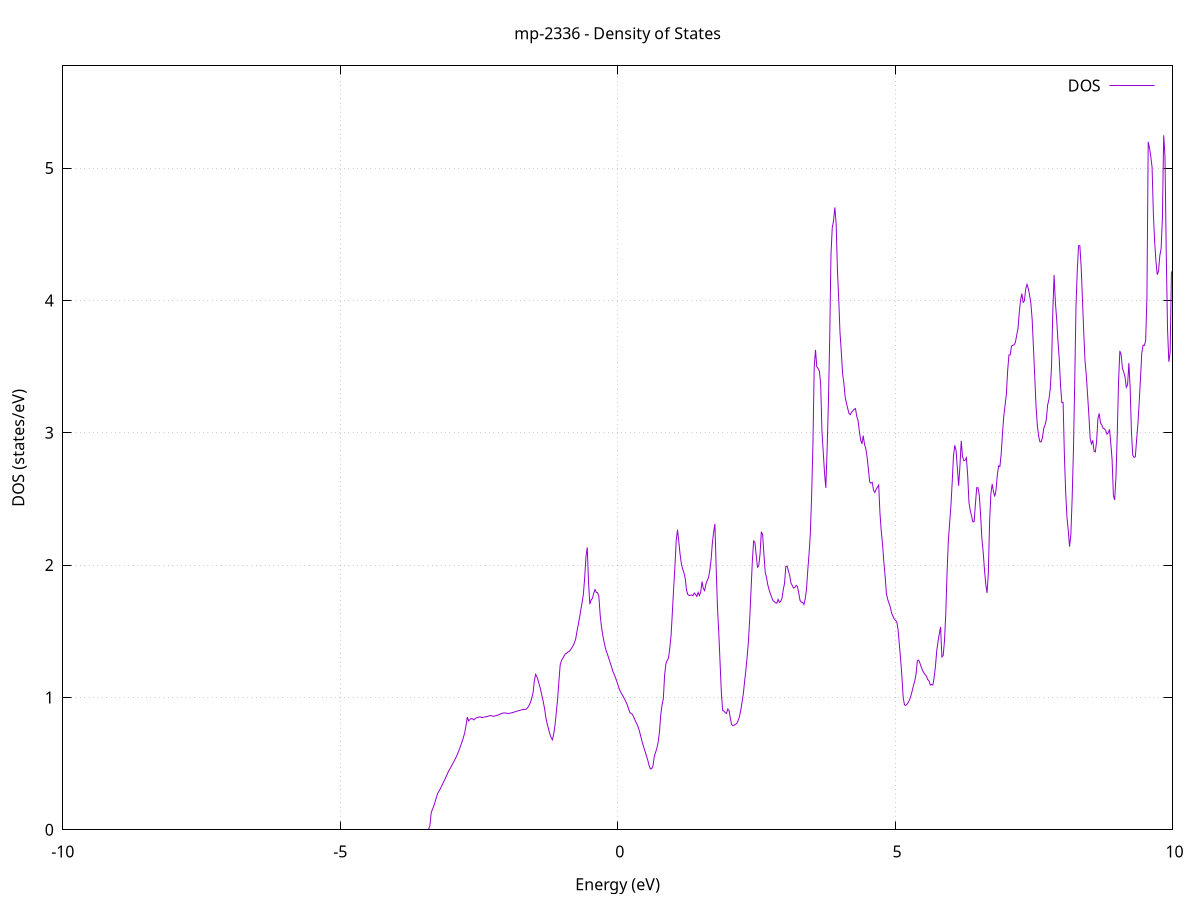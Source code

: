 set title 'mp-2336 - Density of States'
set xlabel 'Energy (eV)'
set ylabel 'DOS (states/eV)'
set grid
set xrange [-10:10]
set yrange [0:5.772]
set xzeroaxis lt -1
set terminal png size 800,600
set output 'mp-2336_dos_gnuplot.png'
plot '-' using 1:2 with lines title 'DOS'
-32.296400 0.000000
-32.273200 0.000000
-32.250000 0.000000
-32.226700 0.000000
-32.203500 0.000000
-32.180200 0.000000
-32.157000 0.000000
-32.133800 0.000000
-32.110500 0.000000
-32.087300 0.000000
-32.064000 0.000000
-32.040800 0.000000
-32.017500 0.000000
-31.994300 0.000000
-31.971100 0.000000
-31.947800 0.000000
-31.924600 0.000000
-31.901300 0.000000
-31.878100 0.000000
-31.854800 0.000000
-31.831600 0.000000
-31.808400 0.000000
-31.785100 0.000000
-31.761900 0.000000
-31.738600 0.000000
-31.715400 0.000000
-31.692200 0.000000
-31.668900 0.000000
-31.645700 0.000000
-31.622400 0.000000
-31.599200 0.000000
-31.575900 0.000000
-31.552700 0.000000
-31.529500 0.000000
-31.506200 0.000000
-31.483000 0.000000
-31.459700 0.000000
-31.436500 0.000000
-31.413200 0.000000
-31.390000 0.000000
-31.366800 0.000000
-31.343500 0.000000
-31.320300 0.000000
-31.297000 0.000000
-31.273800 0.000000
-31.250600 0.000000
-31.227300 0.000000
-31.204100 0.000000
-31.180800 0.000000
-31.157600 0.000000
-31.134300 0.000000
-31.111100 0.000000
-31.087900 0.000000
-31.064600 0.000000
-31.041400 0.000000
-31.018100 0.000000
-30.994900 0.000000
-30.971700 0.000000
-30.948400 0.000000
-30.925200 0.000000
-30.901900 0.000000
-30.878700 0.000000
-30.855400 0.000000
-30.832200 0.000000
-30.809000 0.000000
-30.785700 0.000000
-30.762500 0.000000
-30.739200 0.000000
-30.716000 0.000000
-30.692700 0.000000
-30.669500 0.000000
-30.646300 0.000000
-30.623000 0.000000
-30.599800 0.000000
-30.576500 0.000000
-30.553300 0.000000
-30.530100 0.000000
-30.506800 0.000000
-30.483600 0.000000
-30.460300 0.000000
-30.437100 0.000000
-30.413800 0.000000
-30.390600 0.000000
-30.367400 0.000000
-30.344100 0.000000
-30.320900 0.000000
-30.297600 0.000000
-30.274400 0.000000
-30.251200 0.000000
-30.227900 0.000000
-30.204700 0.000000
-30.181400 93.699000
-30.158200 0.000000
-30.134900 0.000000
-30.111700 0.000000
-30.088500 0.000000
-30.065200 0.000000
-30.042000 0.000000
-30.018700 0.000000
-29.995500 0.000000
-29.972200 0.000000
-29.949000 0.000000
-29.925800 0.000000
-29.902500 0.000000
-29.879300 0.000000
-29.856000 0.000000
-29.832800 0.000000
-29.809600 0.000000
-29.786300 0.000000
-29.763100 0.000000
-29.739800 0.000000
-29.716600 0.000000
-29.693300 0.000000
-29.670100 0.000000
-29.646900 0.000000
-29.623600 0.000000
-29.600400 0.000000
-29.577100 0.000000
-29.553900 0.000000
-29.530600 0.000000
-29.507400 0.000000
-29.484200 0.000000
-29.460900 0.000000
-29.437700 0.000000
-29.414400 0.000000
-29.391200 0.000000
-29.368000 0.000000
-29.344700 0.000000
-29.321500 0.000000
-29.298200 0.000000
-29.275000 0.000000
-29.251700 0.000000
-29.228500 0.000000
-29.205300 0.000000
-29.182000 0.000000
-29.158800 0.000000
-29.135500 0.000000
-29.112300 0.000000
-29.089100 0.000000
-29.065800 0.000000
-29.042600 0.000000
-29.019300 0.000000
-28.996100 0.000000
-28.972800 0.000000
-28.949600 0.000000
-28.926400 0.000000
-28.903100 0.000000
-28.879900 0.000000
-28.856600 0.000000
-28.833400 0.000000
-28.810100 0.000000
-28.786900 0.000000
-28.763700 0.000000
-28.740400 0.000000
-28.717200 0.000000
-28.693900 0.000000
-28.670700 0.000000
-28.647500 0.000000
-28.624200 0.000000
-28.601000 0.000000
-28.577700 0.000000
-28.554500 0.000000
-28.531200 0.000000
-28.508000 0.000000
-28.484800 0.000000
-28.461500 0.000000
-28.438300 0.000000
-28.415000 0.000000
-28.391800 0.000000
-28.368600 0.000000
-28.345300 0.000000
-28.322100 0.000000
-28.298800 0.000000
-28.275600 0.000000
-28.252300 0.000000
-28.229100 0.000000
-28.205900 0.000000
-28.182600 0.000000
-28.159400 0.000000
-28.136100 0.000000
-28.112900 0.000000
-28.089600 0.000000
-28.066400 0.000000
-28.043200 0.000000
-28.019900 0.000000
-27.996700 0.000000
-27.973400 0.000000
-27.950200 0.000000
-27.927000 0.000000
-27.903700 0.000000
-27.880500 0.000000
-27.857200 0.000000
-27.834000 0.000000
-27.810700 0.000000
-27.787500 0.000000
-27.764300 0.000000
-27.741000 0.000000
-27.717800 0.000000
-27.694500 0.000000
-27.671300 0.000000
-27.648000 0.000000
-27.624800 0.000000
-27.601600 0.000000
-27.578300 0.000000
-27.555100 0.000000
-27.531800 0.000000
-27.508600 0.000000
-27.485400 0.000000
-27.462100 0.000000
-27.438900 0.000000
-27.415600 0.000000
-27.392400 0.000000
-27.369100 0.000000
-27.345900 0.000000
-27.322700 0.000000
-27.299400 0.000000
-27.276200 0.000000
-27.252900 0.000000
-27.229700 0.000000
-27.206500 0.000000
-27.183200 0.000000
-27.160000 0.000000
-27.136700 0.000000
-27.113500 0.000000
-27.090200 0.000000
-27.067000 0.000000
-27.043800 0.000000
-27.020500 0.000000
-26.997300 0.000000
-26.974000 0.000000
-26.950800 0.000000
-26.927500 0.000000
-26.904300 0.000000
-26.881100 0.000000
-26.857800 0.000000
-26.834600 0.000000
-26.811300 0.000000
-26.788100 0.000000
-26.764900 0.000000
-26.741600 0.000000
-26.718400 0.000000
-26.695100 0.000000
-26.671900 0.000000
-26.648600 0.000000
-26.625400 0.000000
-26.602200 0.000000
-26.578900 0.000000
-26.555700 0.000000
-26.532400 0.000000
-26.509200 0.000000
-26.486000 0.000000
-26.462700 0.000000
-26.439500 0.000000
-26.416200 0.000000
-26.393000 0.000000
-26.369700 0.000000
-26.346500 0.000000
-26.323300 0.000000
-26.300000 0.000000
-26.276800 0.000000
-26.253500 0.000000
-26.230300 0.000000
-26.207000 0.000000
-26.183800 0.000000
-26.160600 0.000000
-26.137300 0.000000
-26.114100 0.000000
-26.090800 0.000000
-26.067600 0.000000
-26.044400 0.000000
-26.021100 0.000000
-25.997900 0.000000
-25.974600 0.000000
-25.951400 0.000000
-25.928100 0.000000
-25.904900 0.000000
-25.881700 0.000000
-25.858400 0.000000
-25.835200 0.000000
-25.811900 0.000000
-25.788700 0.000000
-25.765500 0.000000
-25.742200 0.000000
-25.719000 0.000000
-25.695700 0.000000
-25.672500 0.000000
-25.649200 0.000000
-25.626000 0.000000
-25.602800 0.000000
-25.579500 0.000000
-25.556300 0.000000
-25.533000 0.000000
-25.509800 0.000000
-25.486500 0.000000
-25.463300 0.000000
-25.440100 0.000000
-25.416800 0.000000
-25.393600 0.000000
-25.370300 0.000000
-25.347100 0.000000
-25.323900 0.000000
-25.300600 0.000000
-25.277400 0.000000
-25.254100 0.000000
-25.230900 0.000000
-25.207600 0.000000
-25.184400 0.000000
-25.161200 0.000000
-25.137900 0.000000
-25.114700 0.000000
-25.091400 0.000000
-25.068200 0.000000
-25.044900 0.000000
-25.021700 0.000000
-24.998500 0.000000
-24.975200 0.000000
-24.952000 0.000000
-24.928700 0.000000
-24.905500 0.000000
-24.882300 0.000000
-24.859000 0.000000
-24.835800 0.000000
-24.812500 0.000000
-24.789300 0.000000
-24.766000 0.000000
-24.742800 0.000000
-24.719600 0.000000
-24.696300 0.000000
-24.673100 0.000000
-24.649800 0.000000
-24.626600 0.000000
-24.603400 0.000000
-24.580100 0.000000
-24.556900 0.000000
-24.533600 0.000000
-24.510400 0.000000
-24.487100 0.000000
-24.463900 0.000000
-24.440700 0.000000
-24.417400 0.000000
-24.394200 0.000000
-24.370900 0.000000
-24.347700 0.000000
-24.324400 0.000000
-24.301200 0.000000
-24.278000 0.000000
-24.254700 0.000000
-24.231500 0.000000
-24.208200 0.000000
-24.185000 0.000000
-24.161800 0.000000
-24.138500 0.000000
-24.115300 0.000000
-24.092000 0.000000
-24.068800 0.000000
-24.045500 0.000000
-24.022300 0.000000
-23.999100 0.000000
-23.975800 0.000000
-23.952600 0.000000
-23.929300 0.000000
-23.906100 0.000000
-23.882900 0.000000
-23.859600 0.000000
-23.836400 0.000000
-23.813100 0.000000
-23.789900 0.000000
-23.766600 0.000000
-23.743400 0.000000
-23.720200 0.000000
-23.696900 0.000000
-23.673700 0.000000
-23.650400 0.000000
-23.627200 0.000000
-23.603900 0.000000
-23.580700 0.000000
-23.557500 0.000000
-23.534200 0.000000
-23.511000 0.000000
-23.487700 0.000000
-23.464500 0.000000
-23.441300 0.000000
-23.418000 0.000000
-23.394800 0.000000
-23.371500 0.000000
-23.348300 0.000000
-23.325000 0.000000
-23.301800 0.000000
-23.278600 0.000000
-23.255300 0.000000
-23.232100 0.000000
-23.208800 0.000000
-23.185600 0.000000
-23.162300 0.000000
-23.139100 0.000000
-23.115900 0.000000
-23.092600 0.000000
-23.069400 0.000000
-23.046100 0.000000
-23.022900 0.000000
-22.999700 0.000000
-22.976400 0.000000
-22.953200 0.000000
-22.929900 0.000000
-22.906700 0.000000
-22.883400 0.000000
-22.860200 0.000000
-22.837000 0.000000
-22.813700 0.000000
-22.790500 0.000000
-22.767200 0.000000
-22.744000 0.000000
-22.720800 0.000000
-22.697500 0.000000
-22.674300 0.000000
-22.651000 0.000000
-22.627800 0.000000
-22.604500 0.000000
-22.581300 0.000000
-22.558100 0.000000
-22.534800 0.000000
-22.511600 0.000000
-22.488300 0.000000
-22.465100 0.000000
-22.441800 0.000000
-22.418600 0.000000
-22.395400 0.000000
-22.372100 0.000000
-22.348900 0.000000
-22.325600 0.000000
-22.302400 0.000000
-22.279200 0.000000
-22.255900 0.000000
-22.232700 0.000000
-22.209400 0.000000
-22.186200 0.000000
-22.162900 0.000000
-22.139700 0.000000
-22.116500 0.000000
-22.093200 0.000000
-22.070000 0.000000
-22.046700 0.000000
-22.023500 0.000000
-22.000300 0.000000
-21.977000 0.000000
-21.953800 0.000000
-21.930500 0.000000
-21.907300 0.000000
-21.884000 0.000000
-21.860800 0.000000
-21.837600 0.000000
-21.814300 0.000000
-21.791100 0.000000
-21.767800 0.000000
-21.744600 0.000000
-21.721300 0.000000
-21.698100 0.000000
-21.674900 0.000000
-21.651600 0.000000
-21.628400 0.000000
-21.605100 0.000000
-21.581900 0.000000
-21.558700 0.000000
-21.535400 0.000000
-21.512200 0.000000
-21.488900 0.000000
-21.465700 0.000000
-21.442400 0.000000
-21.419200 0.000000
-21.396000 0.000000
-21.372700 0.000000
-21.349500 0.000000
-21.326200 0.000000
-21.303000 0.000000
-21.279700 0.000000
-21.256500 0.000000
-21.233300 0.000000
-21.210000 0.000000
-21.186800 0.000000
-21.163500 0.000000
-21.140300 0.000000
-21.117100 0.000000
-21.093800 0.000000
-21.070600 0.000000
-21.047300 0.000000
-21.024100 0.000000
-21.000800 0.000000
-20.977600 0.000000
-20.954400 0.000000
-20.931100 0.000000
-20.907900 0.000000
-20.884600 0.000000
-20.861400 0.000000
-20.838200 0.000000
-20.814900 0.000000
-20.791700 0.000000
-20.768400 0.000000
-20.745200 0.000000
-20.721900 0.000000
-20.698700 0.000000
-20.675500 0.000000
-20.652200 0.000000
-20.629000 0.000000
-20.605700 0.000000
-20.582500 0.000000
-20.559200 0.000000
-20.536000 0.000000
-20.512800 0.000000
-20.489500 0.000000
-20.466300 0.000000
-20.443000 0.000000
-20.419800 0.000000
-20.396600 0.000000
-20.373300 0.000000
-20.350100 0.000000
-20.326800 0.000000
-20.303600 0.000000
-20.280300 0.000000
-20.257100 0.000000
-20.233900 0.000000
-20.210600 0.000000
-20.187400 0.000000
-20.164100 0.000000
-20.140900 0.000000
-20.117700 0.000000
-20.094400 0.000000
-20.071200 0.000000
-20.047900 0.000000
-20.024700 0.000000
-20.001400 0.000000
-19.978200 0.000000
-19.955000 0.000000
-19.931700 0.000000
-19.908500 0.000000
-19.885200 0.000000
-19.862000 0.000000
-19.838700 0.000000
-19.815500 0.000000
-19.792300 0.000000
-19.769000 0.000000
-19.745800 0.000000
-19.722500 0.000000
-19.699300 0.000000
-19.676100 0.000000
-19.652800 0.000000
-19.629600 0.000000
-19.606300 0.000000
-19.583100 0.000000
-19.559800 0.000000
-19.536600 0.000000
-19.513400 0.000000
-19.490100 0.000000
-19.466900 0.000000
-19.443600 0.000000
-19.420400 0.000000
-19.397100 0.000000
-19.373900 0.000000
-19.350700 0.000000
-19.327400 0.000000
-19.304200 0.000000
-19.280900 0.000000
-19.257700 0.000000
-19.234500 0.000000
-19.211200 0.000000
-19.188000 0.000000
-19.164700 0.000000
-19.141500 0.000000
-19.118200 0.000000
-19.095000 0.000000
-19.071800 0.000000
-19.048500 0.000000
-19.025300 0.000000
-19.002000 0.000000
-18.978800 0.000000
-18.955600 0.000000
-18.932300 0.000000
-18.909100 0.000000
-18.885800 0.000000
-18.862600 0.000000
-18.839300 0.000000
-18.816100 0.000000
-18.792900 0.000000
-18.769600 0.000000
-18.746400 0.000000
-18.723100 0.000000
-18.699900 0.000000
-18.676600 0.000000
-18.653400 0.000000
-18.630200 0.000000
-18.606900 0.000000
-18.583700 0.000000
-18.560400 0.000000
-18.537200 0.000000
-18.514000 0.000000
-18.490700 0.000000
-18.467500 0.000000
-18.444200 0.000000
-18.421000 0.000000
-18.397700 0.000000
-18.374500 0.000000
-18.351300 0.000000
-18.328000 0.000000
-18.304800 0.000000
-18.281500 0.000000
-18.258300 0.000000
-18.235100 0.000000
-18.211800 0.000000
-18.188600 0.000000
-18.165300 0.000000
-18.142100 0.000000
-18.118800 0.000000
-18.095600 0.000000
-18.072400 0.000000
-18.049100 0.000000
-18.025900 0.000000
-18.002600 0.000000
-17.979400 0.000000
-17.956100 0.000000
-17.932900 0.000000
-17.909700 0.000000
-17.886400 0.000000
-17.863200 0.000000
-17.839900 0.000000
-17.816700 0.000000
-17.793500 0.000000
-17.770200 0.000000
-17.747000 0.000000
-17.723700 0.000000
-17.700500 0.000000
-17.677200 0.000000
-17.654000 0.000000
-17.630800 0.000000
-17.607500 0.000000
-17.584300 0.000000
-17.561000 0.000000
-17.537800 0.000000
-17.514500 0.000000
-17.491300 0.000000
-17.468100 0.000000
-17.444800 0.000000
-17.421600 0.000000
-17.398300 0.000000
-17.375100 0.000000
-17.351900 0.000000
-17.328600 0.000000
-17.305400 0.000000
-17.282100 0.000000
-17.258900 0.000000
-17.235600 0.000000
-17.212400 0.000000
-17.189200 0.000000
-17.165900 0.000000
-17.142700 0.000000
-17.119400 0.000000
-17.096200 0.000000
-17.073000 0.000000
-17.049700 0.000000
-17.026500 0.000000
-17.003200 0.000000
-16.980000 0.000000
-16.956700 0.000000
-16.933500 0.000000
-16.910300 0.000000
-16.887000 0.000000
-16.863800 0.000000
-16.840500 0.000000
-16.817300 0.000000
-16.794000 0.000000
-16.770800 0.000000
-16.747600 0.000000
-16.724300 0.000000
-16.701100 0.000000
-16.677800 0.000000
-16.654600 0.000000
-16.631400 0.000000
-16.608100 0.000000
-16.584900 0.000000
-16.561600 0.000000
-16.538400 0.000000
-16.515100 0.000000
-16.491900 0.000000
-16.468700 0.000000
-16.445400 0.000000
-16.422200 0.000000
-16.398900 0.000000
-16.375700 0.000000
-16.352500 0.000000
-16.329200 0.000000
-16.306000 0.000000
-16.282700 0.000000
-16.259500 0.000000
-16.236200 0.000000
-16.213000 0.000000
-16.189800 0.000000
-16.166500 0.000000
-16.143300 0.000000
-16.120000 0.000000
-16.096800 0.000000
-16.073500 0.000000
-16.050300 0.000000
-16.027100 0.000000
-16.003800 0.000000
-15.980600 0.000000
-15.957300 0.000000
-15.934100 0.000000
-15.910900 0.000000
-15.887600 0.000000
-15.864400 0.000000
-15.841100 0.000000
-15.817900 0.000000
-15.794600 0.000000
-15.771400 0.000000
-15.748200 0.000000
-15.724900 0.000000
-15.701700 0.000000
-15.678400 0.000000
-15.655200 0.000000
-15.631900 0.000000
-15.608700 0.000000
-15.585500 0.000000
-15.562200 0.000000
-15.539000 0.000000
-15.515700 0.000000
-15.492500 0.000000
-15.469300 0.000000
-15.446000 0.000000
-15.422800 0.000000
-15.399500 0.000000
-15.376300 0.000000
-15.353000 0.000000
-15.329800 0.000000
-15.306600 0.000000
-15.283300 0.000000
-15.260100 0.000000
-15.236800 0.000000
-15.213600 0.000000
-15.190400 0.000000
-15.167100 0.000000
-15.143900 0.000000
-15.120600 0.000000
-15.097400 0.000000
-15.074100 0.000000
-15.050900 0.000000
-15.027700 0.000000
-15.004400 0.000000
-14.981200 0.000000
-14.957900 0.000000
-14.934700 0.000000
-14.911400 0.000000
-14.888200 0.000000
-14.865000 0.000000
-14.841700 0.000000
-14.818500 0.000000
-14.795200 0.000000
-14.772000 0.000000
-14.748800 0.000000
-14.725500 0.000000
-14.702300 0.000000
-14.679000 0.000000
-14.655800 0.000000
-14.632500 0.000000
-14.609300 0.000000
-14.586100 0.000000
-14.562800 0.000000
-14.539600 0.000000
-14.516300 0.000000
-14.493100 0.000000
-14.469900 0.000000
-14.446600 0.000000
-14.423400 0.000000
-14.400100 0.000000
-14.376900 0.000000
-14.353600 0.000000
-14.330400 0.000000
-14.307200 0.000000
-14.283900 0.000000
-14.260700 0.000000
-14.237400 0.000000
-14.214200 0.000000
-14.190900 0.000000
-14.167700 0.000000
-14.144500 0.000000
-14.121200 0.000000
-14.098000 0.000000
-14.074700 0.000000
-14.051500 0.000000
-14.028300 0.000000
-14.005000 0.000000
-13.981800 0.000000
-13.958500 0.000000
-13.935300 0.000000
-13.912000 0.000000
-13.888800 0.000000
-13.865600 0.000000
-13.842300 0.000000
-13.819100 0.000000
-13.795800 0.000000
-13.772600 0.000000
-13.749300 0.000000
-13.726100 0.000000
-13.702900 0.000000
-13.679600 0.000000
-13.656400 0.000000
-13.633100 0.000000
-13.609900 0.000000
-13.586700 0.000000
-13.563400 0.000000
-13.540200 0.000000
-13.516900 0.000000
-13.493700 0.000000
-13.470400 0.000000
-13.447200 0.000000
-13.424000 0.000000
-13.400700 0.000000
-13.377500 0.000000
-13.354200 0.000000
-13.331000 0.000000
-13.307800 0.000000
-13.284500 0.000000
-13.261300 0.000000
-13.238000 0.000000
-13.214800 0.000000
-13.191500 0.000000
-13.168300 0.000000
-13.145100 0.000000
-13.121800 0.000000
-13.098600 0.000000
-13.075300 0.000000
-13.052100 0.000000
-13.028800 0.000000
-13.005600 0.000000
-12.982400 0.000000
-12.959100 0.000000
-12.935900 0.000000
-12.912600 0.000000
-12.889400 0.000000
-12.866200 0.000000
-12.842900 0.000000
-12.819700 0.000000
-12.796400 0.000000
-12.773200 0.000000
-12.749900 0.000000
-12.726700 0.000000
-12.703500 0.000000
-12.680200 0.000000
-12.657000 0.000000
-12.633700 0.000000
-12.610500 0.000000
-12.587300 0.000000
-12.564000 0.000000
-12.540800 0.000000
-12.517500 0.000000
-12.494300 0.000000
-12.471000 0.000000
-12.447800 0.000000
-12.424600 0.000000
-12.401300 22.786800
-12.378100 19.733900
-12.354800 21.088500
-12.331600 31.450800
-12.308300 76.448100
-12.285100 46.407900
-12.261900 22.838900
-12.238600 16.309700
-12.215400 24.768500
-12.192100 20.906600
-12.168900 0.000000
-12.145700 0.000000
-12.122400 0.000000
-12.099200 0.000000
-12.075900 0.000000
-12.052700 0.000000
-12.029400 0.000000
-12.006200 0.000000
-11.983000 0.000000
-11.959700 0.000000
-11.936500 0.000000
-11.913200 0.000000
-11.890000 0.000000
-11.866700 0.000000
-11.843500 0.000000
-11.820300 0.000000
-11.797000 0.000000
-11.773800 0.000000
-11.750500 0.000000
-11.727300 0.000000
-11.704100 0.000000
-11.680800 0.000000
-11.657600 0.000000
-11.634300 0.000000
-11.611100 0.000000
-11.587800 0.000000
-11.564600 0.000000
-11.541400 0.000000
-11.518100 0.000000
-11.494900 0.000000
-11.471600 0.000000
-11.448400 0.000000
-11.425200 0.000000
-11.401900 0.000000
-11.378700 0.000000
-11.355400 0.000000
-11.332200 0.000000
-11.308900 0.000000
-11.285700 0.000000
-11.262500 0.000000
-11.239200 0.000000
-11.216000 0.000000
-11.192700 0.000000
-11.169500 0.000000
-11.146200 0.000000
-11.123000 0.000000
-11.099800 0.000000
-11.076500 0.000000
-11.053300 0.000000
-11.030000 0.000000
-11.006800 0.000000
-10.983600 0.000000
-10.960300 0.000000
-10.937100 0.000000
-10.913800 0.000000
-10.890600 0.000000
-10.867300 0.000000
-10.844100 0.000000
-10.820900 0.000000
-10.797600 0.000000
-10.774400 0.000000
-10.751100 0.000000
-10.727900 0.000000
-10.704700 0.000000
-10.681400 0.000000
-10.658200 0.000000
-10.634900 0.000000
-10.611700 0.000000
-10.588400 0.000000
-10.565200 0.000000
-10.542000 0.000000
-10.518700 0.000000
-10.495500 0.000000
-10.472200 0.000000
-10.449000 0.000000
-10.425700 0.000000
-10.402500 0.000000
-10.379300 0.000000
-10.356000 0.000000
-10.332800 0.000000
-10.309500 0.000000
-10.286300 0.000000
-10.263100 0.000000
-10.239800 0.000000
-10.216600 0.000000
-10.193300 0.000000
-10.170100 0.000000
-10.146800 0.000000
-10.123600 0.000000
-10.100400 0.000000
-10.077100 0.000000
-10.053900 0.000000
-10.030600 0.000000
-10.007400 0.000000
-9.984100 0.000000
-9.960900 0.000000
-9.937700 0.000000
-9.914400 0.000000
-9.891200 0.000000
-9.867900 0.000000
-9.844700 0.000000
-9.821500 0.000000
-9.798200 0.000000
-9.775000 0.000000
-9.751700 0.000000
-9.728500 0.000000
-9.705200 0.000000
-9.682000 0.000000
-9.658800 0.000000
-9.635500 0.000000
-9.612300 0.000000
-9.589000 0.000000
-9.565800 0.000000
-9.542600 0.000000
-9.519300 0.000000
-9.496100 0.000000
-9.472800 0.000000
-9.449600 0.000000
-9.426300 0.000000
-9.403100 0.000000
-9.379900 0.000000
-9.356600 0.000000
-9.333400 0.000000
-9.310100 0.000000
-9.286900 0.000000
-9.263600 0.000000
-9.240400 0.000000
-9.217200 0.000000
-9.193900 0.000000
-9.170700 0.000000
-9.147400 0.000000
-9.124200 0.000000
-9.101000 0.000000
-9.077700 0.000000
-9.054500 0.000000
-9.031200 0.000000
-9.008000 0.000000
-8.984700 0.000000
-8.961500 0.000000
-8.938300 0.000000
-8.915000 0.000000
-8.891800 0.000000
-8.868500 0.000000
-8.845300 0.000000
-8.822100 0.000000
-8.798800 0.000000
-8.775600 0.000000
-8.752300 0.000000
-8.729100 0.000000
-8.705800 0.000000
-8.682600 0.000000
-8.659400 0.000000
-8.636100 0.000000
-8.612900 0.000000
-8.589600 0.000000
-8.566400 0.000000
-8.543100 0.000000
-8.519900 0.000000
-8.496700 0.000000
-8.473400 0.000000
-8.450200 0.000000
-8.426900 0.000000
-8.403700 0.000000
-8.380500 0.000000
-8.357200 0.000000
-8.334000 0.000000
-8.310700 0.000000
-8.287500 0.000000
-8.264200 0.000000
-8.241000 0.000000
-8.217800 0.000000
-8.194500 0.000000
-8.171300 0.000000
-8.148000 0.000000
-8.124800 0.000000
-8.101500 0.000000
-8.078300 0.000000
-8.055100 0.000000
-8.031800 0.000000
-8.008600 0.000000
-7.985300 0.000000
-7.962100 0.000000
-7.938900 0.000000
-7.915600 0.000000
-7.892400 0.000000
-7.869100 0.000000
-7.845900 0.000000
-7.822600 0.000000
-7.799400 0.000000
-7.776200 0.000000
-7.752900 0.000000
-7.729700 0.000000
-7.706400 0.000000
-7.683200 0.000000
-7.660000 0.000000
-7.636700 0.000000
-7.613500 0.000000
-7.590200 0.000000
-7.567000 0.000000
-7.543700 0.000000
-7.520500 0.000000
-7.497300 0.000000
-7.474000 0.000000
-7.450800 0.000000
-7.427500 0.000000
-7.404300 0.000000
-7.381000 0.000000
-7.357800 0.000000
-7.334600 0.000000
-7.311300 0.000000
-7.288100 0.000000
-7.264800 0.000000
-7.241600 0.000000
-7.218400 0.000000
-7.195100 0.000000
-7.171900 0.000000
-7.148600 0.000000
-7.125400 0.000000
-7.102100 0.000000
-7.078900 0.000000
-7.055700 0.000000
-7.032400 0.000000
-7.009200 0.000000
-6.985900 0.000000
-6.962700 0.000000
-6.939500 0.000000
-6.916200 0.000000
-6.893000 0.000000
-6.869700 0.000000
-6.846500 0.000000
-6.823200 0.000000
-6.800000 0.000000
-6.776800 0.000000
-6.753500 0.000000
-6.730300 0.000000
-6.707000 0.000000
-6.683800 0.000000
-6.660500 0.000000
-6.637300 0.000000
-6.614100 0.000000
-6.590800 0.000000
-6.567600 0.000000
-6.544300 0.000000
-6.521100 0.000000
-6.497900 0.000000
-6.474600 0.000000
-6.451400 0.000000
-6.428100 0.000000
-6.404900 0.000000
-6.381600 0.000000
-6.358400 0.000000
-6.335200 0.000000
-6.311900 0.000000
-6.288700 0.000000
-6.265400 0.000000
-6.242200 0.000000
-6.218900 0.000000
-6.195700 0.000000
-6.172500 0.000000
-6.149200 0.000000
-6.126000 0.000000
-6.102700 0.000000
-6.079500 0.000000
-6.056300 0.000000
-6.033000 0.000000
-6.009800 0.000000
-5.986500 0.000000
-5.963300 0.000000
-5.940000 0.000000
-5.916800 0.000000
-5.893600 0.000000
-5.870300 0.000000
-5.847100 0.000000
-5.823800 0.000000
-5.800600 0.000000
-5.777400 0.000000
-5.754100 0.000000
-5.730900 0.000000
-5.707600 0.000000
-5.684400 0.000000
-5.661100 0.000000
-5.637900 0.000000
-5.614700 0.000000
-5.591400 0.000000
-5.568200 0.000000
-5.544900 0.000000
-5.521700 0.000000
-5.498400 0.000000
-5.475200 0.000000
-5.452000 0.000000
-5.428700 0.000000
-5.405500 0.000000
-5.382200 0.000000
-5.359000 0.000000
-5.335800 0.000000
-5.312500 0.000000
-5.289300 0.000000
-5.266000 0.000000
-5.242800 0.000000
-5.219500 0.000000
-5.196300 0.000000
-5.173100 0.000000
-5.149800 0.000000
-5.126600 0.000000
-5.103300 0.000000
-5.080100 0.000000
-5.056900 0.000000
-5.033600 0.000000
-5.010400 0.000000
-4.987100 0.000000
-4.963900 0.000000
-4.940600 0.000000
-4.917400 0.000000
-4.894200 0.000000
-4.870900 0.000000
-4.847700 0.000000
-4.824400 0.000000
-4.801200 0.000000
-4.777900 0.000000
-4.754700 0.000000
-4.731500 0.000000
-4.708200 0.000000
-4.685000 0.000000
-4.661700 0.000000
-4.638500 0.000000
-4.615300 0.000000
-4.592000 0.000000
-4.568800 0.000000
-4.545500 0.000000
-4.522300 0.000000
-4.499000 0.000000
-4.475800 0.000000
-4.452600 0.000000
-4.429300 0.000000
-4.406100 0.000000
-4.382800 0.000000
-4.359600 0.000000
-4.336300 0.000000
-4.313100 0.000000
-4.289900 0.000000
-4.266600 0.000000
-4.243400 0.000000
-4.220100 0.000000
-4.196900 0.000000
-4.173700 0.000000
-4.150400 0.000000
-4.127200 0.000000
-4.103900 0.000000
-4.080700 0.000000
-4.057400 0.000000
-4.034200 0.000000
-4.011000 0.000000
-3.987700 0.000000
-3.964500 0.000000
-3.941200 0.000000
-3.918000 0.000000
-3.894800 0.000000
-3.871500 0.000000
-3.848300 0.000000
-3.825000 0.000000
-3.801800 0.000000
-3.778500 0.000000
-3.755300 0.000000
-3.732100 0.000000
-3.708800 0.000000
-3.685600 0.000000
-3.662300 0.000000
-3.639100 0.000000
-3.615800 0.000000
-3.592600 0.000000
-3.569400 0.000000
-3.546100 0.000000
-3.522900 0.000000
-3.499600 0.000000
-3.476400 0.000000
-3.453200 0.000000
-3.429900 0.000000
-3.406700 0.000000
-3.383400 0.031900
-3.360200 0.128400
-3.336900 0.155600
-3.313700 0.178600
-3.290500 0.211000
-3.267200 0.243500
-3.244000 0.274900
-3.220700 0.291200
-3.197500 0.308400
-3.174300 0.327900
-3.151000 0.349800
-3.127800 0.368600
-3.104500 0.389300
-3.081300 0.410600
-3.058000 0.433300
-3.034800 0.453000
-3.011600 0.468600
-2.988300 0.487000
-2.965100 0.505400
-2.941800 0.523900
-2.918600 0.542800
-2.895300 0.563700
-2.872100 0.586700
-2.848900 0.612200
-2.825600 0.638900
-2.802400 0.668000
-2.779100 0.698200
-2.755900 0.733000
-2.732700 0.788100
-2.709400 0.851600
-2.686200 0.822000
-2.662900 0.833200
-2.639700 0.840800
-2.616400 0.839400
-2.593200 0.830000
-2.570000 0.838900
-2.546700 0.845400
-2.523500 0.848800
-2.500200 0.851700
-2.477000 0.853600
-2.453700 0.847600
-2.430500 0.848900
-2.407300 0.851400
-2.384000 0.853400
-2.360800 0.854700
-2.337500 0.857700
-2.314300 0.860900
-2.291100 0.863000
-2.267800 0.861300
-2.244600 0.857600
-2.221300 0.859100
-2.198100 0.861400
-2.174800 0.864100
-2.151600 0.867500
-2.128400 0.872200
-2.105100 0.876600
-2.081900 0.880300
-2.058600 0.882200
-2.035400 0.882800
-2.012200 0.882300
-1.988900 0.879000
-1.965700 0.879100
-1.942400 0.880600
-1.919200 0.882600
-1.895900 0.885100
-1.872700 0.888300
-1.849500 0.891700
-1.826200 0.894800
-1.803000 0.897700
-1.779700 0.900500
-1.756500 0.903100
-1.733200 0.905800
-1.710000 0.908000
-1.686800 0.909400
-1.663500 0.909600
-1.640300 0.913300
-1.617000 0.925300
-1.593800 0.941300
-1.570600 0.963000
-1.547300 0.995500
-1.524100 1.036000
-1.500800 1.127700
-1.477600 1.174900
-1.454300 1.155600
-1.431100 1.124800
-1.407900 1.090700
-1.384600 1.051400
-1.361400 1.006600
-1.338100 0.962200
-1.314900 0.910200
-1.291700 0.842400
-1.268400 0.797800
-1.245200 0.761100
-1.221900 0.724700
-1.198700 0.696300
-1.175400 0.679800
-1.152200 0.724500
-1.129000 0.790000
-1.105700 0.886800
-1.082500 0.984900
-1.059200 1.119300
-1.036000 1.245100
-1.012700 1.278700
-0.989500 1.295100
-0.966300 1.312700
-0.943000 1.329400
-0.919800 1.333600
-0.896500 1.343400
-0.873300 1.346900
-0.850100 1.358700
-0.826800 1.375200
-0.803600 1.390200
-0.780300 1.411700
-0.757100 1.440400
-0.733800 1.496800
-0.710600 1.548700
-0.687400 1.601200
-0.664100 1.661600
-0.640900 1.717800
-0.617600 1.779900
-0.594400 1.902900
-0.571100 2.062500
-0.547900 2.133600
-0.524700 1.869200
-0.501400 1.704600
-0.478200 1.736700
-0.454900 1.748100
-0.431700 1.786600
-0.408500 1.814300
-0.385200 1.794300
-0.362000 1.791400
-0.338700 1.763400
-0.315500 1.625800
-0.292200 1.535700
-0.269000 1.472200
-0.245800 1.422400
-0.222500 1.375900
-0.199300 1.343100
-0.176000 1.316300
-0.152800 1.286100
-0.129600 1.256000
-0.106300 1.225900
-0.083100 1.194100
-0.059800 1.171500
-0.036600 1.147300
-0.013300 1.119500
0.009900 1.089000
0.033100 1.060000
0.056400 1.039600
0.079600 1.022200
0.102900 1.004700
0.126100 0.986400
0.149400 0.967000
0.172600 0.944800
0.195800 0.915100
0.219100 0.886100
0.242300 0.877500
0.265600 0.873300
0.288800 0.852100
0.312000 0.830000
0.335300 0.808400
0.358500 0.788900
0.381800 0.760800
0.405000 0.725900
0.428300 0.685800
0.451500 0.649700
0.474700 0.618600
0.498000 0.587500
0.521200 0.555200
0.544500 0.523700
0.567700 0.483400
0.590900 0.459400
0.614200 0.462000
0.637400 0.483000
0.660700 0.555600
0.683900 0.584600
0.707200 0.616400
0.730400 0.663100
0.753600 0.738800
0.776900 0.868200
0.800100 0.942500
0.823400 0.990700
0.846600 1.168200
0.869900 1.255400
0.893100 1.280200
0.916300 1.296400
0.939600 1.372800
0.962800 1.468100
0.986100 1.642700
1.009300 1.824000
1.032500 1.988900
1.055800 2.186700
1.079000 2.266700
1.102300 2.177400
1.125500 2.081400
1.148800 2.008700
1.172000 1.969400
1.195200 1.942200
1.218500 1.897200
1.241700 1.810100
1.265000 1.777900
1.288200 1.770500
1.311500 1.772000
1.334700 1.774200
1.357900 1.768300
1.381200 1.789500
1.404400 1.778100
1.427700 1.762700
1.450900 1.793300
1.474100 1.769700
1.497400 1.796200
1.520600 1.875300
1.543900 1.823500
1.567100 1.807400
1.590400 1.854700
1.613600 1.883100
1.636800 1.904500
1.660100 1.958100
1.683300 2.035900
1.706600 2.163900
1.729800 2.249200
1.753000 2.310900
1.776300 1.972700
1.799500 1.677800
1.822800 1.487900
1.846000 1.261900
1.869300 1.035600
1.892500 0.900600
1.915700 0.897000
1.939000 0.884700
1.962200 0.879100
1.985500 0.913100
2.008700 0.900800
2.032000 0.838600
2.055200 0.794800
2.078400 0.786500
2.101700 0.791200
2.124900 0.797000
2.148200 0.803500
2.171400 0.824800
2.194600 0.853600
2.217900 0.900700
2.241100 0.961800
2.264400 1.024200
2.287600 1.119000
2.310900 1.205400
2.334100 1.306500
2.357300 1.424900
2.380600 1.597600
2.403800 1.806700
2.427100 2.025300
2.450300 2.181600
2.473500 2.173200
2.496800 2.076500
2.520000 1.983900
2.543300 1.995600
2.566500 2.083000
2.589800 2.251800
2.613000 2.229200
2.636200 2.083900
2.659500 1.947200
2.682700 1.906000
2.706000 1.851000
2.729200 1.813300
2.752500 1.783200
2.775700 1.758100
2.798900 1.731100
2.822200 1.724600
2.845400 1.714900
2.868700 1.711700
2.891900 1.740700
2.915100 1.717800
2.938400 1.725800
2.961600 1.747900
2.984900 1.814800
3.008100 1.861600
3.031400 1.990500
3.054600 1.992200
3.077800 1.954800
3.101100 1.922000
3.124300 1.862300
3.147600 1.845600
3.170800 1.826000
3.194100 1.832100
3.217300 1.847100
3.240500 1.837700
3.263800 1.789400
3.287000 1.733400
3.310300 1.719600
3.333500 1.718600
3.356700 1.702300
3.380000 1.742700
3.403200 1.814700
3.426500 1.960600
3.449700 2.084900
3.473000 2.241100
3.496200 2.525100
3.519400 2.906400
3.542700 3.496800
3.565900 3.626100
3.589200 3.498600
3.612400 3.485400
3.635600 3.466200
3.658900 3.370100
3.682100 3.009600
3.705400 2.855100
3.728600 2.696200
3.751900 2.583700
3.775100 2.870400
3.798300 3.228700
3.821600 3.702100
3.844800 4.346500
3.868100 4.550000
3.891300 4.603300
3.914600 4.702500
3.937800 4.583000
3.961000 4.229800
3.984300 4.012800
4.007500 3.755800
4.030800 3.612500
4.054000 3.448200
4.077200 3.374300
4.100500 3.269300
4.123700 3.223600
4.147000 3.182900
4.170200 3.145300
4.193500 3.136300
4.216700 3.156000
4.239900 3.165600
4.263200 3.177700
4.286400 3.182600
4.309700 3.123500
4.332900 3.091900
4.356100 3.013000
4.379400 2.945800
4.402600 2.915900
4.425900 2.977600
4.449100 2.912600
4.472400 2.879700
4.495600 2.818400
4.518800 2.725600
4.542100 2.628400
4.565300 2.619200
4.588600 2.625100
4.611800 2.565800
4.635100 2.548600
4.658300 2.572300
4.681500 2.588500
4.704800 2.604600
4.728000 2.389700
4.751300 2.255000
4.774500 2.155100
4.797700 2.022200
4.821000 1.914100
4.844200 1.782900
4.867500 1.739900
4.890700 1.711400
4.914000 1.682800
4.937200 1.638400
4.960400 1.615100
4.983700 1.594400
5.006900 1.582800
5.030200 1.571900
5.053400 1.516700
5.076600 1.401800
5.099900 1.290100
5.123100 1.159200
5.146400 0.999500
5.169600 0.943300
5.192900 0.940500
5.216100 0.949200
5.239300 0.964200
5.262600 0.983700
5.285800 1.013700
5.309100 1.050200
5.332300 1.091200
5.355600 1.126000
5.378800 1.178900
5.402000 1.276800
5.425300 1.281800
5.448500 1.258700
5.471800 1.229200
5.495000 1.205200
5.518200 1.186800
5.541500 1.171800
5.564700 1.161700
5.588000 1.136000
5.611200 1.125500
5.634500 1.093900
5.657700 1.098600
5.680900 1.093600
5.704200 1.151000
5.727400 1.235100
5.750700 1.350100
5.773900 1.422800
5.797200 1.479900
5.820400 1.531700
5.843600 1.305800
5.866900 1.315800
5.890100 1.424500
5.913400 1.626700
5.936600 1.939000
5.959800 2.181700
5.983100 2.315300
6.006300 2.448600
6.029600 2.627500
6.052800 2.825500
6.076100 2.905400
6.099300 2.866500
6.122500 2.732300
6.145800 2.599200
6.169000 2.748600
6.192300 2.939400
6.215500 2.820700
6.238700 2.789100
6.262000 2.792600
6.285200 2.811400
6.308500 2.678900
6.331700 2.473500
6.355000 2.412400
6.378200 2.372400
6.401400 2.326400
6.424700 2.328600
6.447900 2.459200
6.471200 2.584600
6.494400 2.584300
6.517700 2.529200
6.540900 2.381200
6.564100 2.203400
6.587400 2.101500
6.610600 1.969600
6.633900 1.856900
6.657100 1.789700
6.680300 1.933000
6.703600 2.325800
6.726800 2.539400
6.750100 2.612500
6.773300 2.556100
6.796600 2.518000
6.819800 2.568200
6.843000 2.682100
6.866300 2.749700
6.889500 2.744800
6.912800 2.840900
6.936000 2.995600
6.959200 3.125200
6.982500 3.208700
7.005700 3.290600
7.029000 3.468800
7.052200 3.587300
7.075500 3.588600
7.098700 3.655300
7.121900 3.660500
7.145200 3.664400
7.168400 3.682600
7.191700 3.735900
7.214900 3.786400
7.238200 3.907300
7.261400 4.001500
7.284600 4.051800
7.307900 3.985200
7.331100 3.996400
7.354400 4.086300
7.377600 4.121300
7.400800 4.090500
7.424100 4.040300
7.447300 3.978800
7.470600 3.857900
7.493800 3.643500
7.517100 3.426700
7.540300 3.201900
7.563500 3.057500
7.586800 2.976800
7.610000 2.931800
7.633300 2.930700
7.656500 2.963700
7.679800 3.033200
7.703000 3.058100
7.726200 3.100800
7.749500 3.209500
7.772700 3.251400
7.796000 3.326800
7.819200 3.495300
7.842400 3.908300
7.865700 4.192200
7.888900 3.985900
7.912200 3.859500
7.935400 3.694000
7.958700 3.558300
7.981900 3.361000
8.005100 3.228600
8.028400 3.228000
8.051600 2.829400
8.074900 2.548200
8.098100 2.358700
8.121300 2.262300
8.144600 2.139800
8.167800 2.227900
8.191100 2.497900
8.214300 2.863700
8.237600 3.377700
8.260800 3.957500
8.284000 4.228200
8.307300 4.413700
8.330500 4.412600
8.353800 4.252900
8.377000 4.011800
8.400300 3.759700
8.423500 3.540900
8.446700 3.433300
8.470000 3.283000
8.493200 3.131200
8.516500 2.954700
8.539700 2.915500
8.562900 2.942100
8.586200 2.860900
8.609400 2.855200
8.632700 2.935700
8.655900 3.106700
8.679200 3.146200
8.702400 3.074400
8.725600 3.057700
8.748900 3.035200
8.772100 3.029600
8.795400 3.018000
8.818600 2.989100
8.841800 2.999700
8.865100 3.025000
8.888300 2.920900
8.911600 2.795000
8.934800 2.526100
8.958100 2.492200
8.981300 2.669800
9.004500 2.995000
9.027800 3.385100
9.051000 3.618300
9.074300 3.589800
9.097500 3.488800
9.120800 3.459300
9.144000 3.422800
9.167200 3.343000
9.190500 3.362800
9.213700 3.526000
9.237000 3.335900
9.260200 3.005100
9.283400 2.831300
9.306700 2.813800
9.329900 2.818500
9.353200 2.945500
9.376400 3.066100
9.399700 3.226700
9.422900 3.407500
9.446100 3.601000
9.469400 3.661900
9.492600 3.659700
9.515900 3.694300
9.539100 4.019200
9.562400 5.197900
9.585600 5.151600
9.608800 5.088700
9.632100 5.005900
9.655300 4.653800
9.678600 4.441000
9.701800 4.296800
9.725000 4.194400
9.748300 4.222100
9.771500 4.337600
9.794800 4.391400
9.818000 4.616200
9.841300 5.247300
9.864500 5.089000
9.887700 4.346600
9.911000 3.777400
9.934200 3.536200
9.957500 3.604400
9.980700 4.209100
10.003900 4.229000
10.027200 4.467600
10.050400 3.607500
10.073700 3.270300
10.096900 3.230200
10.120200 3.116700
10.143400 2.939700
10.166600 2.801500
10.189900 2.714100
10.213100 2.661200
10.236400 2.632800
10.259600 2.687000
10.282900 2.706200
10.306100 2.718200
10.329300 2.719500
10.352600 2.742400
10.375800 2.778700
10.399100 2.807100
10.422300 2.818200
10.445500 2.825800
10.468800 2.845800
10.492000 2.879800
10.515300 2.928000
10.538500 2.976100
10.561800 3.016000
10.585000 3.089400
10.608200 3.195400
10.631500 3.435700
10.654700 3.414600
10.678000 3.385000
10.701200 3.355100
10.724400 3.409000
10.747700 3.512200
10.770900 3.913500
10.794200 3.948500
10.817400 3.830200
10.840700 3.646800
10.863900 3.535900
10.887100 3.470200
10.910400 3.331900
10.933600 3.079400
10.956900 2.832000
10.980100 2.623200
11.003400 2.408200
11.026600 2.257900
11.049800 2.181600
11.073100 2.188600
11.096300 2.259200
11.119600 2.375500
11.142800 2.566600
11.166000 2.645600
11.189300 2.724500
11.212500 2.777800
11.235800 2.750400
11.259000 2.778300
11.282300 2.868700
11.305500 2.971700
11.328700 2.357100
11.352000 2.259100
11.375200 2.277200
11.398500 2.330300
11.421700 2.161400
11.445000 2.010400
11.468200 1.930500
11.491400 1.812700
11.514700 1.690000
11.537900 1.608000
11.561200 1.396700
11.584400 1.293100
11.607600 1.167300
11.630900 0.997700
11.654100 0.810700
11.677400 0.628600
11.700600 0.487700
11.723900 0.378700
11.747100 0.296900
11.770300 0.220600
11.793600 0.147700
11.816800 0.111300
11.840100 0.078700
11.863300 0.059900
11.886500 0.046900
11.909800 0.035300
11.933000 0.025300
11.956300 0.017000
11.979500 0.010400
12.002800 0.005500
12.026000 0.002300
12.049200 0.000600
12.072500 0.000000
12.095700 0.000000
12.119000 0.000000
12.142200 0.000000
12.165500 0.000000
12.188700 0.000000
12.211900 0.000000
12.235200 0.000000
12.258400 0.000000
12.281700 0.000000
12.304900 0.000000
12.328100 0.000000
12.351400 0.000000
12.374600 0.000000
12.397900 0.000000
12.421100 0.000000
12.444400 0.000000
12.467600 0.000000
12.490800 0.000000
12.514100 0.000000
12.537300 0.000000
12.560600 0.000000
12.583800 0.000000
12.607000 0.000000
12.630300 0.000000
12.653500 0.000000
12.676800 0.000000
12.700000 0.000000
12.723300 0.000000
12.746500 0.000000
12.769700 0.000000
12.793000 0.000000
12.816200 0.000000
12.839500 0.000000
12.862700 0.000000
12.886000 0.000000
12.909200 0.000000
12.932400 0.000000
12.955700 0.000000
12.978900 0.000000
13.002200 0.000000
13.025400 0.000000
13.048600 0.000000
13.071900 0.000000
13.095100 0.000000
13.118400 0.000000
13.141600 0.000000
13.164900 0.000000
13.188100 0.000000
13.211300 0.000000
13.234600 0.000000
13.257800 0.000000
13.281100 0.000000
13.304300 0.000000
13.327600 0.000000
13.350800 0.000000
13.374000 0.000000
13.397300 0.000000
13.420500 0.000000
13.443800 0.000000
13.467000 0.000000
13.490200 0.000000
13.513500 0.000000
13.536700 0.000000
13.560000 0.000000
13.583200 0.000000
13.606500 0.000000
13.629700 0.000000
13.652900 0.000000
13.676200 0.000000
13.699400 0.000000
13.722700 0.000000
13.745900 0.000000
13.769100 0.000000
13.792400 0.000000
13.815600 0.000000
13.838900 0.000000
13.862100 0.000000
13.885400 0.000000
13.908600 0.000000
13.931800 0.000000
13.955100 0.000000
13.978300 0.000000
14.001600 0.000000
14.024800 0.000000
14.048100 0.000000
14.071300 0.000000
14.094500 0.000000
14.117800 0.000000
14.141000 0.000000
14.164300 0.000000
14.187500 0.000000
e
